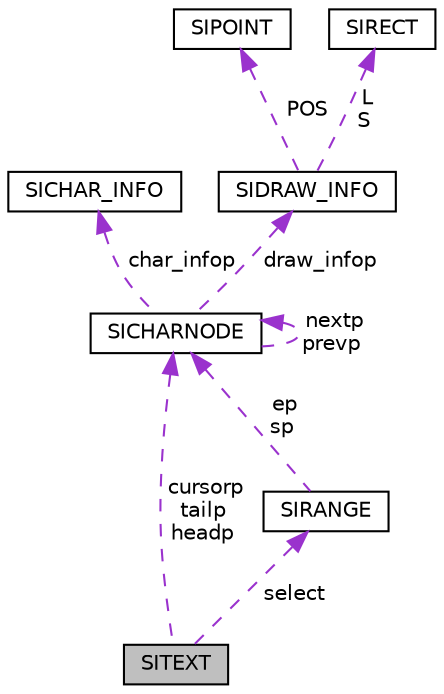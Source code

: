 digraph "SITEXT"
{
  edge [fontname="Helvetica",fontsize="10",labelfontname="Helvetica",labelfontsize="10"];
  node [fontname="Helvetica",fontsize="10",shape=record];
  Node1 [label="SITEXT",height=0.2,width=0.4,color="black", fillcolor="grey75", style="filled", fontcolor="black"];
  Node2 -> Node1 [dir="back",color="darkorchid3",fontsize="10",style="dashed",label=" select" ,fontname="Helvetica"];
  Node2 [label="SIRANGE",height=0.2,width=0.4,color="black", fillcolor="white", style="filled",URL="$struct_s_i_r_a_n_g_e.html"];
  Node3 -> Node2 [dir="back",color="darkorchid3",fontsize="10",style="dashed",label=" ep\nsp" ,fontname="Helvetica"];
  Node3 [label="SICHARNODE",height=0.2,width=0.4,color="black", fillcolor="white", style="filled",URL="$class_s_i_c_h_a_r_n_o_d_e.html"];
  Node4 -> Node3 [dir="back",color="darkorchid3",fontsize="10",style="dashed",label=" char_infop" ,fontname="Helvetica"];
  Node4 [label="SICHAR_INFO",height=0.2,width=0.4,color="black", fillcolor="white", style="filled",URL="$class_s_i_c_h_a_r___i_n_f_o.html"];
  Node3 -> Node3 [dir="back",color="darkorchid3",fontsize="10",style="dashed",label=" nextp\nprevp" ,fontname="Helvetica"];
  Node5 -> Node3 [dir="back",color="darkorchid3",fontsize="10",style="dashed",label=" draw_infop" ,fontname="Helvetica"];
  Node5 [label="SIDRAW_INFO",height=0.2,width=0.4,color="black", fillcolor="white", style="filled",URL="$class_s_i_d_r_a_w___i_n_f_o.html"];
  Node6 -> Node5 [dir="back",color="darkorchid3",fontsize="10",style="dashed",label=" POS" ,fontname="Helvetica"];
  Node6 [label="SIPOINT",height=0.2,width=0.4,color="black", fillcolor="white", style="filled",URL="$struct_s_i_p_o_i_n_t.html"];
  Node7 -> Node5 [dir="back",color="darkorchid3",fontsize="10",style="dashed",label=" L\nS" ,fontname="Helvetica"];
  Node7 [label="SIRECT",height=0.2,width=0.4,color="black", fillcolor="white", style="filled",URL="$struct_s_i_r_e_c_t.html"];
  Node3 -> Node1 [dir="back",color="darkorchid3",fontsize="10",style="dashed",label=" cursorp\ntailp\nheadp" ,fontname="Helvetica"];
}
